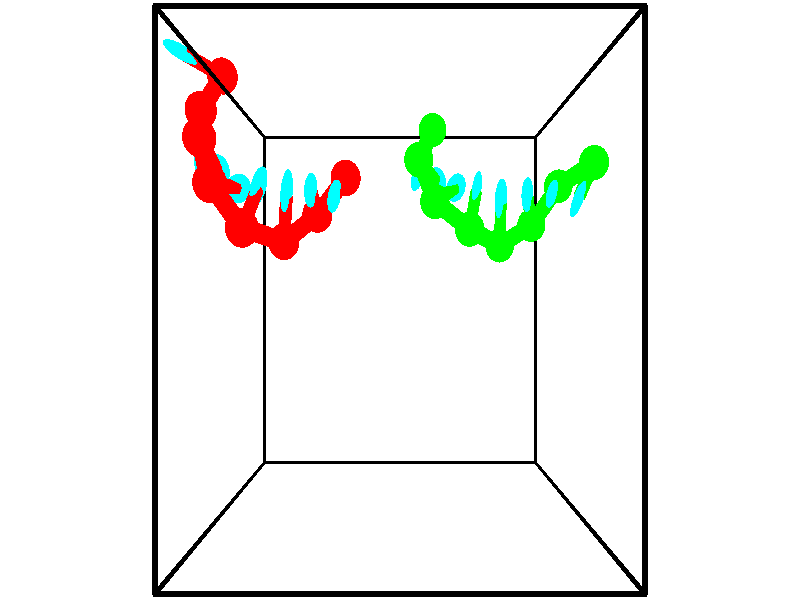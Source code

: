 // switches for output
#declare DRAW_BASES = 1; // possible values are 0, 1; only relevant for DNA ribbons
#declare DRAW_BASES_TYPE = 3; // possible values are 1, 2, 3; only relevant for DNA ribbons
#declare DRAW_FOG = 0; // set to 1 to enable fog

#include "colors.inc"

#include "transforms.inc"
background { rgb <1, 1, 1>}

#default {
   normal{
       ripples 0.25
       frequency 0.20
       turbulence 0.2
       lambda 5
   }
	finish {
		phong 0.1
		phong_size 40.
	}
}

// original window dimensions: 1024x640


// camera settings

camera {
	sky <-0, 1, 0>
	up <-0, 1, 0>
	right 1.6 * <1, 0, 0>
	location <2.5, 2.5, 11.1562>
	look_at <2.5, 2.5, 2.5>
	direction <0, 0, -8.6562>
	angle 67.0682
}


# declare cpy_camera_pos = <2.5, 2.5, 11.1562>;
# if (DRAW_FOG = 1)
fog {
	fog_type 2
	up vnormalize(cpy_camera_pos)
	color rgbt<1,1,1,0.3>
	distance 1e-5
	fog_alt 3e-3
	fog_offset 4
}
# end


// LIGHTS

# declare lum = 6;
global_settings {
	ambient_light rgb lum * <0.05, 0.05, 0.05>
	max_trace_level 15
}# declare cpy_direct_light_amount = 0.25;
light_source
{	1000 * <-1, -1, 1>,
	rgb lum * cpy_direct_light_amount
	parallel
}

light_source
{	1000 * <1, 1, -1>,
	rgb lum * cpy_direct_light_amount
	parallel
}

// strand 0

// nucleotide -1

// particle -1
sphere {
	<1.593857, 4.194170, 1.097173> 0.250000
	pigment { color rgbt <1,0,0,0> }
	no_shadow
}
cylinder {
	<1.525352, 4.001789, 1.441115>,  <1.484250, 3.886360, 1.647481>, 0.100000
	pigment { color rgbt <1,0,0,0> }
	no_shadow
}
cylinder {
	<1.525352, 4.001789, 1.441115>,  <1.593857, 4.194170, 1.097173>, 0.100000
	pigment { color rgbt <1,0,0,0> }
	no_shadow
}

// particle -1
sphere {
	<1.525352, 4.001789, 1.441115> 0.100000
	pigment { color rgbt <1,0,0,0> }
	no_shadow
}
sphere {
	0, 1
	scale<0.080000,0.200000,0.300000>
	matrix <-0.982830, 0.144230, -0.115080,
		-0.068669, -0.864802, -0.497396,
		-0.171260, -0.480953, 0.859857,
		1.473974, 3.857503, 1.699072>
	pigment { color rgbt <0,1,1,0> }
	no_shadow
}
cylinder {
	<1.107865, 3.694651, 0.987064>,  <1.593857, 4.194170, 1.097173>, 0.130000
	pigment { color rgbt <1,0,0,0> }
	no_shadow
}

// nucleotide -1

// particle -1
sphere {
	<1.107865, 3.694651, 0.987064> 0.250000
	pigment { color rgbt <1,0,0,0> }
	no_shadow
}
cylinder {
	<1.100826, 3.834164, 1.361879>,  <1.096603, 3.917871, 1.586769>, 0.100000
	pigment { color rgbt <1,0,0,0> }
	no_shadow
}
cylinder {
	<1.100826, 3.834164, 1.361879>,  <1.107865, 3.694651, 0.987064>, 0.100000
	pigment { color rgbt <1,0,0,0> }
	no_shadow
}

// particle -1
sphere {
	<1.100826, 3.834164, 1.361879> 0.100000
	pigment { color rgbt <1,0,0,0> }
	no_shadow
}
sphere {
	0, 1
	scale<0.080000,0.200000,0.300000>
	matrix <-0.974762, 0.202621, -0.093725,
		-0.222553, -0.915039, 0.336413,
		-0.017598, 0.348782, 0.937039,
		1.095547, 3.938798, 1.642991>
	pigment { color rgbt <0,1,1,0> }
	no_shadow
}
cylinder {
	<0.607101, 3.291251, 1.311821>,  <1.107865, 3.694651, 0.987064>, 0.130000
	pigment { color rgbt <1,0,0,0> }
	no_shadow
}

// nucleotide -1

// particle -1
sphere {
	<0.607101, 3.291251, 1.311821> 0.250000
	pigment { color rgbt <1,0,0,0> }
	no_shadow
}
cylinder {
	<0.661648, 3.656937, 1.464459>,  <0.694376, 3.876348, 1.556042>, 0.100000
	pigment { color rgbt <1,0,0,0> }
	no_shadow
}
cylinder {
	<0.661648, 3.656937, 1.464459>,  <0.607101, 3.291251, 1.311821>, 0.100000
	pigment { color rgbt <1,0,0,0> }
	no_shadow
}

// particle -1
sphere {
	<0.661648, 3.656937, 1.464459> 0.100000
	pigment { color rgbt <1,0,0,0> }
	no_shadow
}
sphere {
	0, 1
	scale<0.080000,0.200000,0.300000>
	matrix <-0.980876, 0.178599, -0.077357,
		-0.138873, -0.363749, 0.921087,
		0.136367, 0.914215, 0.381595,
		0.702558, 3.931201, 1.578938>
	pigment { color rgbt <0,1,1,0> }
	no_shadow
}
cylinder {
	<0.090151, 3.415379, 1.951482>,  <0.607101, 3.291251, 1.311821>, 0.130000
	pigment { color rgbt <1,0,0,0> }
	no_shadow
}

// nucleotide -1

// particle -1
sphere {
	<0.090151, 3.415379, 1.951482> 0.250000
	pigment { color rgbt <1,0,0,0> }
	no_shadow
}
cylinder {
	<0.189068, 3.749344, 1.754802>,  <0.248418, 3.949723, 1.636794>, 0.100000
	pigment { color rgbt <1,0,0,0> }
	no_shadow
}
cylinder {
	<0.189068, 3.749344, 1.754802>,  <0.090151, 3.415379, 1.951482>, 0.100000
	pigment { color rgbt <1,0,0,0> }
	no_shadow
}

// particle -1
sphere {
	<0.189068, 3.749344, 1.754802> 0.100000
	pigment { color rgbt <1,0,0,0> }
	no_shadow
}
sphere {
	0, 1
	scale<0.080000,0.200000,0.300000>
	matrix <-0.965461, 0.169347, -0.198008,
		-0.082052, 0.523682, 0.847953,
		0.247291, 0.834912, -0.491700,
		0.263255, 3.999818, 1.607292>
	pigment { color rgbt <0,1,1,0> }
	no_shadow
}
cylinder {
	<-0.356999, 3.963398, 2.095728>,  <0.090151, 3.415379, 1.951482>, 0.130000
	pigment { color rgbt <1,0,0,0> }
	no_shadow
}

// nucleotide -1

// particle -1
sphere {
	<-0.356999, 3.963398, 2.095728> 0.250000
	pigment { color rgbt <1,0,0,0> }
	no_shadow
}
cylinder {
	<-0.207218, 3.980953, 1.725245>,  <-0.117350, 3.991486, 1.502956>, 0.100000
	pigment { color rgbt <1,0,0,0> }
	no_shadow
}
cylinder {
	<-0.207218, 3.980953, 1.725245>,  <-0.356999, 3.963398, 2.095728>, 0.100000
	pigment { color rgbt <1,0,0,0> }
	no_shadow
}

// particle -1
sphere {
	<-0.207218, 3.980953, 1.725245> 0.100000
	pigment { color rgbt <1,0,0,0> }
	no_shadow
}
sphere {
	0, 1
	scale<0.080000,0.200000,0.300000>
	matrix <-0.890690, 0.294732, -0.346127,
		0.257792, 0.954572, 0.149453,
		0.374452, 0.043887, -0.926207,
		-0.094883, 3.994119, 1.447383>
	pigment { color rgbt <0,1,1,0> }
	no_shadow
}
cylinder {
	<-0.581875, 4.578975, 1.885482>,  <-0.356999, 3.963398, 2.095728>, 0.130000
	pigment { color rgbt <1,0,0,0> }
	no_shadow
}

// nucleotide -1

// particle -1
sphere {
	<-0.581875, 4.578975, 1.885482> 0.250000
	pigment { color rgbt <1,0,0,0> }
	no_shadow
}
cylinder {
	<-0.524860, 4.394169, 1.535345>,  <-0.490651, 4.283285, 1.325263>, 0.100000
	pigment { color rgbt <1,0,0,0> }
	no_shadow
}
cylinder {
	<-0.524860, 4.394169, 1.535345>,  <-0.581875, 4.578975, 1.885482>, 0.100000
	pigment { color rgbt <1,0,0,0> }
	no_shadow
}

// particle -1
sphere {
	<-0.524860, 4.394169, 1.535345> 0.100000
	pigment { color rgbt <1,0,0,0> }
	no_shadow
}
sphere {
	0, 1
	scale<0.080000,0.200000,0.300000>
	matrix <-0.728664, 0.549550, -0.408711,
		0.669875, 0.696087, -0.258323,
		0.142537, -0.462015, -0.875343,
		-0.482099, 4.255564, 1.272742>
	pigment { color rgbt <0,1,1,0> }
	no_shadow
}
cylinder {
	<-0.747225, 5.080238, 1.315986>,  <-0.581875, 4.578975, 1.885482>, 0.130000
	pigment { color rgbt <1,0,0,0> }
	no_shadow
}

// nucleotide -1

// particle -1
sphere {
	<-0.747225, 5.080238, 1.315986> 0.250000
	pigment { color rgbt <1,0,0,0> }
	no_shadow
}
cylinder {
	<-0.773403, 4.724876, 1.134237>,  <-0.789110, 4.511659, 1.025188>, 0.100000
	pigment { color rgbt <1,0,0,0> }
	no_shadow
}
cylinder {
	<-0.773403, 4.724876, 1.134237>,  <-0.747225, 5.080238, 1.315986>, 0.100000
	pigment { color rgbt <1,0,0,0> }
	no_shadow
}

// particle -1
sphere {
	<-0.773403, 4.724876, 1.134237> 0.100000
	pigment { color rgbt <1,0,0,0> }
	no_shadow
}
sphere {
	0, 1
	scale<0.080000,0.200000,0.300000>
	matrix <-0.829887, 0.301299, -0.469580,
		0.554079, 0.346345, -0.756995,
		-0.065445, -0.888405, -0.454371,
		-0.793037, 4.458355, 0.997926>
	pigment { color rgbt <0,1,1,0> }
	no_shadow
}
cylinder {
	<-0.501756, 5.655259, 0.948508>,  <-0.747225, 5.080238, 1.315986>, 0.130000
	pigment { color rgbt <1,0,0,0> }
	no_shadow
}

// nucleotide -1

// particle -1
sphere {
	<-0.501756, 5.655259, 0.948508> 0.250000
	pigment { color rgbt <1,0,0,0> }
	no_shadow
}
cylinder {
	<-0.831856, 5.785637, 1.132996>,  <-1.029916, 5.863864, 1.243688>, 0.100000
	pigment { color rgbt <1,0,0,0> }
	no_shadow
}
cylinder {
	<-0.831856, 5.785637, 1.132996>,  <-0.501756, 5.655259, 0.948508>, 0.100000
	pigment { color rgbt <1,0,0,0> }
	no_shadow
}

// particle -1
sphere {
	<-0.831856, 5.785637, 1.132996> 0.100000
	pigment { color rgbt <1,0,0,0> }
	no_shadow
}
sphere {
	0, 1
	scale<0.080000,0.200000,0.300000>
	matrix <0.527638, 0.736184, 0.423828,
		-0.201397, 0.593121, -0.779517,
		-0.825249, 0.325945, 0.461219,
		-1.079431, 5.883420, 1.271361>
	pigment { color rgbt <0,1,1,0> }
	no_shadow
}
// strand 1

// nucleotide -1

// particle -1
sphere {
	<3.087337, 5.057273, 0.254208> 0.250000
	pigment { color rgbt <0,1,0,0> }
	no_shadow
}
cylinder {
	<2.959038, 4.718468, 0.084648>,  <2.882058, 4.515185, -0.017088>, 0.100000
	pigment { color rgbt <0,1,0,0> }
	no_shadow
}
cylinder {
	<2.959038, 4.718468, 0.084648>,  <3.087337, 5.057273, 0.254208>, 0.100000
	pigment { color rgbt <0,1,0,0> }
	no_shadow
}

// particle -1
sphere {
	<2.959038, 4.718468, 0.084648> 0.100000
	pigment { color rgbt <0,1,0,0> }
	no_shadow
}
sphere {
	0, 1
	scale<0.080000,0.200000,0.300000>
	matrix <0.741200, -0.503098, 0.444426,
		-0.589697, -0.171645, 0.789174,
		-0.320748, -0.847012, -0.423899,
		2.862813, 4.464364, -0.042522>
	pigment { color rgbt <0,1,1,0> }
	no_shadow
}
cylinder {
	<2.822201, 4.507085, 0.791653>,  <3.087337, 5.057273, 0.254208>, 0.130000
	pigment { color rgbt <0,1,0,0> }
	no_shadow
}

// nucleotide -1

// particle -1
sphere {
	<2.822201, 4.507085, 0.791653> 0.250000
	pigment { color rgbt <0,1,0,0> }
	no_shadow
}
cylinder {
	<3.020142, 4.376335, 0.469591>,  <3.138906, 4.297885, 0.276354>, 0.100000
	pigment { color rgbt <0,1,0,0> }
	no_shadow
}
cylinder {
	<3.020142, 4.376335, 0.469591>,  <2.822201, 4.507085, 0.791653>, 0.100000
	pigment { color rgbt <0,1,0,0> }
	no_shadow
}

// particle -1
sphere {
	<3.020142, 4.376335, 0.469591> 0.100000
	pigment { color rgbt <0,1,0,0> }
	no_shadow
}
sphere {
	0, 1
	scale<0.080000,0.200000,0.300000>
	matrix <0.752377, -0.302443, 0.585198,
		-0.434801, -0.895366, 0.096269,
		0.494851, -0.326875, -0.805155,
		3.168597, 4.278273, 0.228044>
	pigment { color rgbt <0,1,1,0> }
	no_shadow
}
cylinder {
	<3.096539, 3.904644, 0.825624>,  <2.822201, 4.507085, 0.791653>, 0.130000
	pigment { color rgbt <0,1,0,0> }
	no_shadow
}

// nucleotide -1

// particle -1
sphere {
	<3.096539, 3.904644, 0.825624> 0.250000
	pigment { color rgbt <0,1,0,0> }
	no_shadow
}
cylinder {
	<3.331383, 4.062473, 0.542891>,  <3.472289, 4.157171, 0.373250>, 0.100000
	pigment { color rgbt <0,1,0,0> }
	no_shadow
}
cylinder {
	<3.331383, 4.062473, 0.542891>,  <3.096539, 3.904644, 0.825624>, 0.100000
	pigment { color rgbt <0,1,0,0> }
	no_shadow
}

// particle -1
sphere {
	<3.331383, 4.062473, 0.542891> 0.100000
	pigment { color rgbt <0,1,0,0> }
	no_shadow
}
sphere {
	0, 1
	scale<0.080000,0.200000,0.300000>
	matrix <0.786259, -0.070195, 0.613897,
		0.192610, -0.916180, -0.351448,
		0.587110, 0.394572, -0.706835,
		3.507516, 4.180845, 0.330840>
	pigment { color rgbt <0,1,1,0> }
	no_shadow
}
cylinder {
	<3.691729, 3.511049, 0.819964>,  <3.096539, 3.904644, 0.825624>, 0.130000
	pigment { color rgbt <0,1,0,0> }
	no_shadow
}

// nucleotide -1

// particle -1
sphere {
	<3.691729, 3.511049, 0.819964> 0.250000
	pigment { color rgbt <0,1,0,0> }
	no_shadow
}
cylinder {
	<3.782112, 3.863182, 0.653131>,  <3.836342, 4.074462, 0.553032>, 0.100000
	pigment { color rgbt <0,1,0,0> }
	no_shadow
}
cylinder {
	<3.782112, 3.863182, 0.653131>,  <3.691729, 3.511049, 0.819964>, 0.100000
	pigment { color rgbt <0,1,0,0> }
	no_shadow
}

// particle -1
sphere {
	<3.782112, 3.863182, 0.653131> 0.100000
	pigment { color rgbt <0,1,0,0> }
	no_shadow
}
sphere {
	0, 1
	scale<0.080000,0.200000,0.300000>
	matrix <0.966171, -0.147885, 0.211291,
		0.124326, -0.450715, -0.883968,
		0.225957, 0.880333, -0.417082,
		3.849899, 4.127282, 0.528007>
	pigment { color rgbt <0,1,1,0> }
	no_shadow
}
cylinder {
	<4.270638, 3.305221, 0.428912>,  <3.691729, 3.511049, 0.819964>, 0.130000
	pigment { color rgbt <0,1,0,0> }
	no_shadow
}

// nucleotide -1

// particle -1
sphere {
	<4.270638, 3.305221, 0.428912> 0.250000
	pigment { color rgbt <0,1,0,0> }
	no_shadow
}
cylinder {
	<4.260445, 3.677742, 0.574253>,  <4.254329, 3.901255, 0.661458>, 0.100000
	pigment { color rgbt <0,1,0,0> }
	no_shadow
}
cylinder {
	<4.260445, 3.677742, 0.574253>,  <4.270638, 3.305221, 0.428912>, 0.100000
	pigment { color rgbt <0,1,0,0> }
	no_shadow
}

// particle -1
sphere {
	<4.260445, 3.677742, 0.574253> 0.100000
	pigment { color rgbt <0,1,0,0> }
	no_shadow
}
sphere {
	0, 1
	scale<0.080000,0.200000,0.300000>
	matrix <0.853133, -0.169195, 0.493494,
		0.521070, 0.322565, -0.790214,
		-0.025483, 0.931303, 0.363353,
		4.252800, 3.957133, 0.683259>
	pigment { color rgbt <0,1,1,0> }
	no_shadow
}
cylinder {
	<4.874432, 3.627085, 0.239583>,  <4.270638, 3.305221, 0.428912>, 0.130000
	pigment { color rgbt <0,1,0,0> }
	no_shadow
}

// nucleotide -1

// particle -1
sphere {
	<4.874432, 3.627085, 0.239583> 0.250000
	pigment { color rgbt <0,1,0,0> }
	no_shadow
}
cylinder {
	<4.766876, 3.841732, 0.559519>,  <4.702343, 3.970520, 0.751480>, 0.100000
	pigment { color rgbt <0,1,0,0> }
	no_shadow
}
cylinder {
	<4.766876, 3.841732, 0.559519>,  <4.874432, 3.627085, 0.239583>, 0.100000
	pigment { color rgbt <0,1,0,0> }
	no_shadow
}

// particle -1
sphere {
	<4.766876, 3.841732, 0.559519> 0.100000
	pigment { color rgbt <0,1,0,0> }
	no_shadow
}
sphere {
	0, 1
	scale<0.080000,0.200000,0.300000>
	matrix <0.888751, -0.181842, 0.420778,
		0.371241, 0.824000, -0.428024,
		-0.268888, 0.536617, 0.799838,
		4.686210, 4.002717, 0.799470>
	pigment { color rgbt <0,1,1,0> }
	no_shadow
}
cylinder {
	<5.345231, 4.202462, 0.301574>,  <4.874432, 3.627085, 0.239583>, 0.130000
	pigment { color rgbt <0,1,0,0> }
	no_shadow
}

// nucleotide -1

// particle -1
sphere {
	<5.345231, 4.202462, 0.301574> 0.250000
	pigment { color rgbt <0,1,0,0> }
	no_shadow
}
cylinder {
	<5.191559, 4.088356, 0.652807>,  <5.099356, 4.019892, 0.863547>, 0.100000
	pigment { color rgbt <0,1,0,0> }
	no_shadow
}
cylinder {
	<5.191559, 4.088356, 0.652807>,  <5.345231, 4.202462, 0.301574>, 0.100000
	pigment { color rgbt <0,1,0,0> }
	no_shadow
}

// particle -1
sphere {
	<5.191559, 4.088356, 0.652807> 0.100000
	pigment { color rgbt <0,1,0,0> }
	no_shadow
}
sphere {
	0, 1
	scale<0.080000,0.200000,0.300000>
	matrix <0.910499, -0.274631, 0.309142,
		0.152961, 0.918260, 0.365241,
		-0.384180, -0.285265, 0.878083,
		5.076305, 4.002777, 0.916232>
	pigment { color rgbt <0,1,1,0> }
	no_shadow
}
cylinder {
	<5.829062, 4.464395, 0.783867>,  <5.345231, 4.202462, 0.301574>, 0.130000
	pigment { color rgbt <0,1,0,0> }
	no_shadow
}

// nucleotide -1

// particle -1
sphere {
	<5.829062, 4.464395, 0.783867> 0.250000
	pigment { color rgbt <0,1,0,0> }
	no_shadow
}
cylinder {
	<5.634415, 4.147972, 0.932154>,  <5.517626, 3.958118, 1.021126>, 0.100000
	pigment { color rgbt <0,1,0,0> }
	no_shadow
}
cylinder {
	<5.634415, 4.147972, 0.932154>,  <5.829062, 4.464395, 0.783867>, 0.100000
	pigment { color rgbt <0,1,0,0> }
	no_shadow
}

// particle -1
sphere {
	<5.634415, 4.147972, 0.932154> 0.100000
	pigment { color rgbt <0,1,0,0> }
	no_shadow
}
sphere {
	0, 1
	scale<0.080000,0.200000,0.300000>
	matrix <0.863727, -0.371979, 0.340010,
		-0.131068, 0.485654, 0.864269,
		-0.486617, -0.791058, 0.370717,
		5.488430, 3.910655, 1.043369>
	pigment { color rgbt <0,1,1,0> }
	no_shadow
}
// box output
cylinder {
	<0.000000, 0.000000, 0.000000>,  <5.000000, 0.000000, 0.000000>, 0.025000
	pigment { color rgbt <0,0,0,0> }
	no_shadow
}
cylinder {
	<0.000000, 0.000000, 0.000000>,  <0.000000, 5.000000, 0.000000>, 0.025000
	pigment { color rgbt <0,0,0,0> }
	no_shadow
}
cylinder {
	<0.000000, 0.000000, 0.000000>,  <0.000000, 0.000000, 5.000000>, 0.025000
	pigment { color rgbt <0,0,0,0> }
	no_shadow
}
cylinder {
	<5.000000, 5.000000, 5.000000>,  <0.000000, 5.000000, 5.000000>, 0.025000
	pigment { color rgbt <0,0,0,0> }
	no_shadow
}
cylinder {
	<5.000000, 5.000000, 5.000000>,  <5.000000, 0.000000, 5.000000>, 0.025000
	pigment { color rgbt <0,0,0,0> }
	no_shadow
}
cylinder {
	<5.000000, 5.000000, 5.000000>,  <5.000000, 5.000000, 0.000000>, 0.025000
	pigment { color rgbt <0,0,0,0> }
	no_shadow
}
cylinder {
	<0.000000, 0.000000, 5.000000>,  <0.000000, 5.000000, 5.000000>, 0.025000
	pigment { color rgbt <0,0,0,0> }
	no_shadow
}
cylinder {
	<0.000000, 0.000000, 5.000000>,  <5.000000, 0.000000, 5.000000>, 0.025000
	pigment { color rgbt <0,0,0,0> }
	no_shadow
}
cylinder {
	<5.000000, 5.000000, 0.000000>,  <0.000000, 5.000000, 0.000000>, 0.025000
	pigment { color rgbt <0,0,0,0> }
	no_shadow
}
cylinder {
	<5.000000, 5.000000, 0.000000>,  <5.000000, 0.000000, 0.000000>, 0.025000
	pigment { color rgbt <0,0,0,0> }
	no_shadow
}
cylinder {
	<5.000000, 0.000000, 5.000000>,  <5.000000, 0.000000, 0.000000>, 0.025000
	pigment { color rgbt <0,0,0,0> }
	no_shadow
}
cylinder {
	<0.000000, 5.000000, 0.000000>,  <0.000000, 5.000000, 5.000000>, 0.025000
	pigment { color rgbt <0,0,0,0> }
	no_shadow
}
// end of box output
